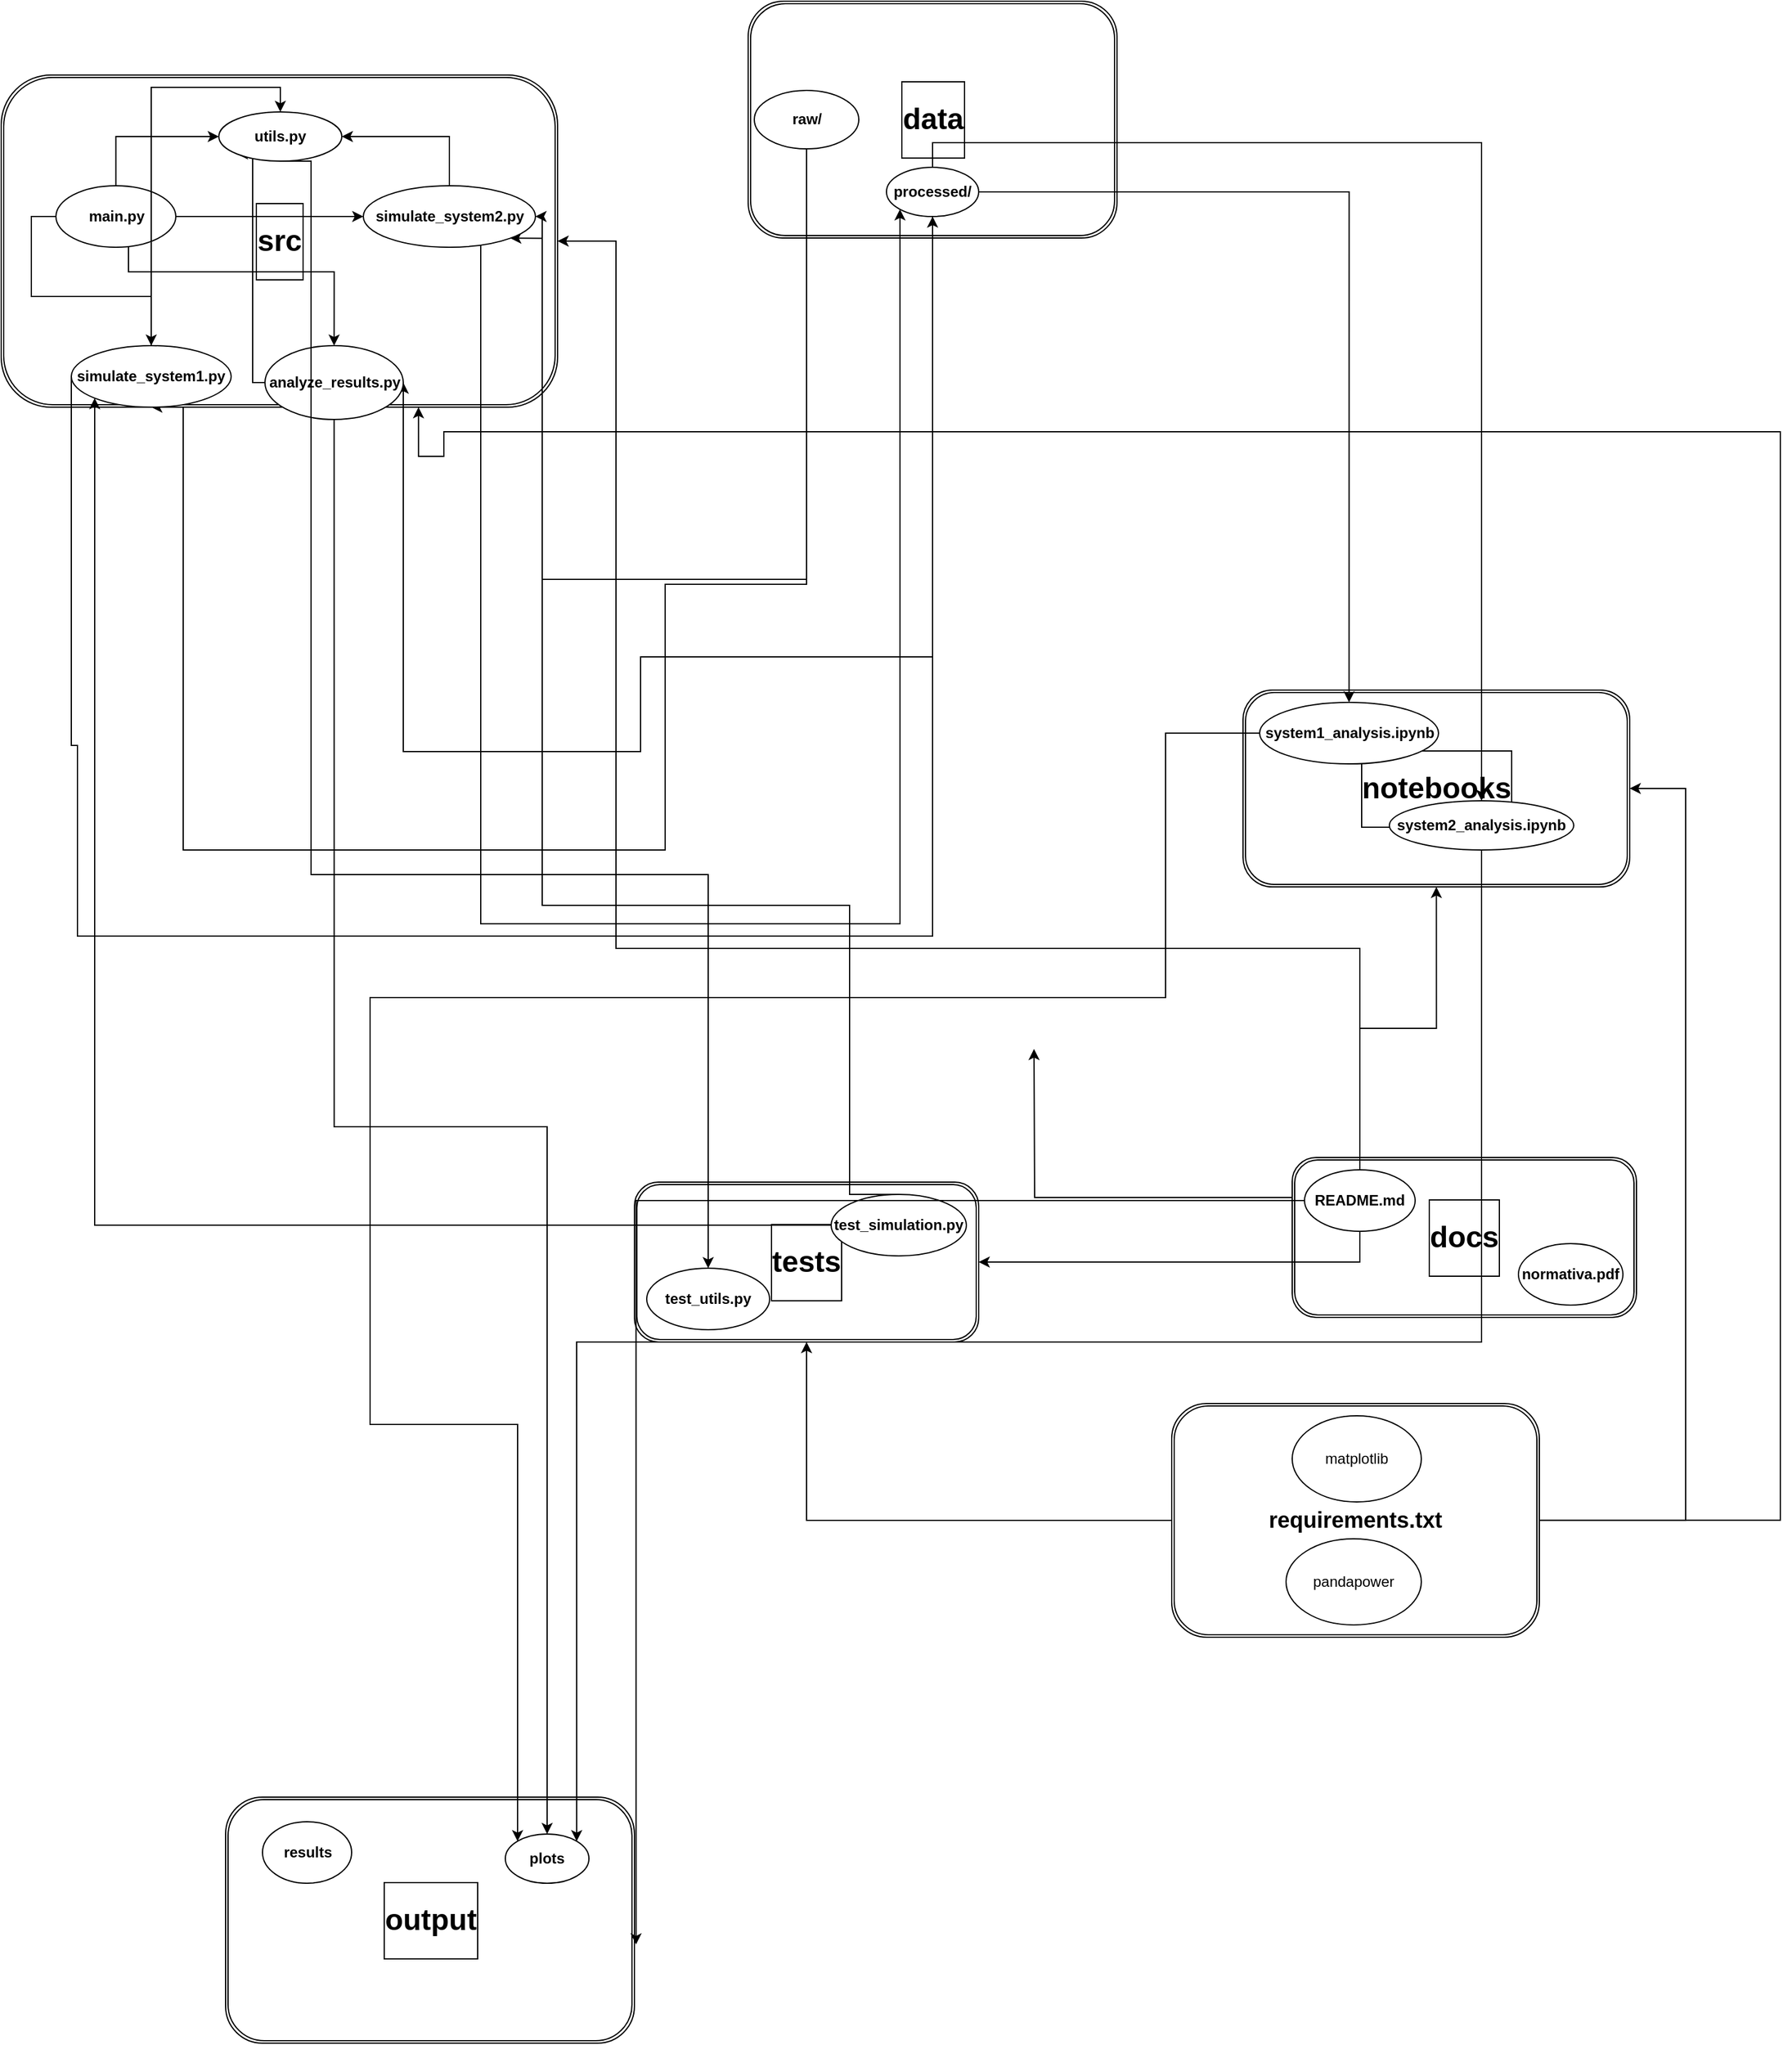 <mxfile version="24.5.3" type="device">
  <diagram name="Página-1" id="ODdA3_kuqzCvujFI-W2R">
    <mxGraphModel dx="2442" dy="2198" grid="1" gridSize="10" guides="1" tooltips="1" connect="1" arrows="1" fold="1" page="1" pageScale="1" pageWidth="827" pageHeight="1169" math="0" shadow="0">
      <root>
        <mxCell id="0" />
        <mxCell id="1" parent="0" />
        <mxCell id="9ZyespkmRvrEI_CUxww9-3" value="&lt;h1 style=&quot;line-height: 120%;&quot;&gt;src&lt;/h1&gt;" style="shape=ext;double=1;rounded=1;whiteSpace=wrap;html=1;fillStyle=hatch;labelBackgroundColor=default;labelBorderColor=default;textShadow=0;" vertex="1" parent="1">
          <mxGeometry x="-10" y="-250" width="452.5" height="270" as="geometry" />
        </mxCell>
        <mxCell id="9ZyespkmRvrEI_CUxww9-8" value="&lt;h1&gt;data&lt;/h1&gt;" style="shape=ext;double=1;rounded=1;whiteSpace=wrap;html=1;fillStyle=hatch;labelBackgroundColor=default;labelBorderColor=default;" vertex="1" parent="1">
          <mxGeometry x="597.5" y="-310" width="300" height="192.5" as="geometry" />
        </mxCell>
        <mxCell id="9ZyespkmRvrEI_CUxww9-9" value="&lt;h1&gt;tests&lt;/h1&gt;" style="shape=ext;double=1;rounded=1;whiteSpace=wrap;html=1;fillStyle=hatch;labelBackgroundColor=default;labelBorderColor=default;" vertex="1" parent="1">
          <mxGeometry x="505" y="650" width="280" height="130" as="geometry" />
        </mxCell>
        <mxCell id="9ZyespkmRvrEI_CUxww9-80" style="edgeStyle=orthogonalEdgeStyle;rounded=0;orthogonalLoop=1;jettySize=auto;html=1;exitX=0;exitY=0.25;exitDx=0;exitDy=0;" edge="1" parent="1" source="9ZyespkmRvrEI_CUxww9-10">
          <mxGeometry relative="1" as="geometry">
            <mxPoint x="830" y="541.769" as="targetPoint" />
          </mxGeometry>
        </mxCell>
        <mxCell id="9ZyespkmRvrEI_CUxww9-10" value="&lt;h1&gt;docs&lt;/h1&gt;" style="shape=ext;double=1;rounded=1;whiteSpace=wrap;html=1;fillStyle=hatch;labelBackgroundColor=default;labelBorderColor=default;" vertex="1" parent="1">
          <mxGeometry x="1040" y="630" width="280" height="130" as="geometry" />
        </mxCell>
        <mxCell id="9ZyespkmRvrEI_CUxww9-12" value="&lt;h1&gt;output&lt;/h1&gt;" style="shape=ext;double=1;rounded=1;whiteSpace=wrap;html=1;fillStyle=hatch;labelBackgroundColor=default;labelBorderColor=default;" vertex="1" parent="1">
          <mxGeometry x="172.5" y="1150" width="332.5" height="200" as="geometry" />
        </mxCell>
        <mxCell id="9ZyespkmRvrEI_CUxww9-13" value="&lt;h1&gt;notebooks&lt;/h1&gt;" style="shape=ext;double=1;rounded=1;whiteSpace=wrap;html=1;fillStyle=hatch;labelBackgroundColor=default;labelBorderColor=default;" vertex="1" parent="1">
          <mxGeometry x="1000" y="250" width="314.5" height="160" as="geometry" />
        </mxCell>
        <mxCell id="9ZyespkmRvrEI_CUxww9-15" value="plots" style="ellipse;whiteSpace=wrap;html=1;fontStyle=1" vertex="1" parent="1">
          <mxGeometry x="400" y="1180" width="68" height="40" as="geometry" />
        </mxCell>
        <mxCell id="9ZyespkmRvrEI_CUxww9-16" value="&lt;b&gt;results&lt;/b&gt;" style="ellipse;whiteSpace=wrap;html=1;" vertex="1" parent="1">
          <mxGeometry x="202.5" y="1170" width="72.5" height="50" as="geometry" />
        </mxCell>
        <mxCell id="9ZyespkmRvrEI_CUxww9-68" style="edgeStyle=orthogonalEdgeStyle;rounded=0;orthogonalLoop=1;jettySize=auto;html=1;entryX=1;entryY=0.5;entryDx=0;entryDy=0;" edge="1" parent="1" source="9ZyespkmRvrEI_CUxww9-17" target="9ZyespkmRvrEI_CUxww9-40">
          <mxGeometry relative="1" as="geometry">
            <Array as="points">
              <mxPoint x="510" y="223" />
              <mxPoint x="510" y="300" />
            </Array>
          </mxGeometry>
        </mxCell>
        <mxCell id="9ZyespkmRvrEI_CUxww9-72" style="edgeStyle=orthogonalEdgeStyle;rounded=0;orthogonalLoop=1;jettySize=auto;html=1;exitX=1;exitY=0.5;exitDx=0;exitDy=0;entryX=0.5;entryY=0;entryDx=0;entryDy=0;" edge="1" parent="1" source="9ZyespkmRvrEI_CUxww9-17" target="9ZyespkmRvrEI_CUxww9-33">
          <mxGeometry relative="1" as="geometry" />
        </mxCell>
        <mxCell id="9ZyespkmRvrEI_CUxww9-73" style="edgeStyle=orthogonalEdgeStyle;rounded=0;orthogonalLoop=1;jettySize=auto;html=1;exitX=0.5;exitY=0;exitDx=0;exitDy=0;" edge="1" parent="1" source="9ZyespkmRvrEI_CUxww9-17" target="9ZyespkmRvrEI_CUxww9-34">
          <mxGeometry relative="1" as="geometry" />
        </mxCell>
        <mxCell id="9ZyespkmRvrEI_CUxww9-17" value="&lt;b&gt;processed/&lt;/b&gt;" style="ellipse;whiteSpace=wrap;html=1;" vertex="1" parent="1">
          <mxGeometry x="710" y="-175" width="75" height="40" as="geometry" />
        </mxCell>
        <mxCell id="9ZyespkmRvrEI_CUxww9-61" style="edgeStyle=orthogonalEdgeStyle;rounded=0;orthogonalLoop=1;jettySize=auto;html=1;entryX=1;entryY=0.5;entryDx=0;entryDy=0;" edge="1" parent="1" source="9ZyespkmRvrEI_CUxww9-19" target="9ZyespkmRvrEI_CUxww9-38">
          <mxGeometry relative="1" as="geometry">
            <Array as="points">
              <mxPoint x="430" y="160" />
            </Array>
          </mxGeometry>
        </mxCell>
        <mxCell id="9ZyespkmRvrEI_CUxww9-62" style="edgeStyle=orthogonalEdgeStyle;rounded=0;orthogonalLoop=1;jettySize=auto;html=1;entryX=0.5;entryY=1;entryDx=0;entryDy=0;" edge="1" parent="1" source="9ZyespkmRvrEI_CUxww9-19" target="9ZyespkmRvrEI_CUxww9-39">
          <mxGeometry relative="1" as="geometry">
            <mxPoint x="520" y="360" as="targetPoint" />
            <Array as="points">
              <mxPoint x="530" y="164" />
              <mxPoint x="530" y="380" />
              <mxPoint x="138" y="380" />
            </Array>
          </mxGeometry>
        </mxCell>
        <mxCell id="9ZyespkmRvrEI_CUxww9-19" value="raw/" style="ellipse;whiteSpace=wrap;html=1;fontStyle=1" vertex="1" parent="1">
          <mxGeometry x="602.5" y="-237.5" width="85" height="47.5" as="geometry" />
        </mxCell>
        <mxCell id="9ZyespkmRvrEI_CUxww9-44" style="edgeStyle=orthogonalEdgeStyle;rounded=0;orthogonalLoop=1;jettySize=auto;html=1;" edge="1" parent="1" source="9ZyespkmRvrEI_CUxww9-21" target="9ZyespkmRvrEI_CUxww9-38">
          <mxGeometry relative="1" as="geometry" />
        </mxCell>
        <mxCell id="9ZyespkmRvrEI_CUxww9-53" style="edgeStyle=orthogonalEdgeStyle;rounded=0;orthogonalLoop=1;jettySize=auto;html=1;entryX=0.5;entryY=0;entryDx=0;entryDy=0;" edge="1" parent="1" source="9ZyespkmRvrEI_CUxww9-21" target="9ZyespkmRvrEI_CUxww9-40">
          <mxGeometry relative="1" as="geometry">
            <Array as="points">
              <mxPoint x="93.5" y="-90" />
              <mxPoint x="260.5" y="-90" />
            </Array>
          </mxGeometry>
        </mxCell>
        <mxCell id="9ZyespkmRvrEI_CUxww9-54" style="edgeStyle=orthogonalEdgeStyle;rounded=0;orthogonalLoop=1;jettySize=auto;html=1;exitX=0;exitY=0.5;exitDx=0;exitDy=0;entryX=0.5;entryY=0;entryDx=0;entryDy=0;" edge="1" parent="1" source="9ZyespkmRvrEI_CUxww9-21" target="9ZyespkmRvrEI_CUxww9-39">
          <mxGeometry relative="1" as="geometry" />
        </mxCell>
        <mxCell id="9ZyespkmRvrEI_CUxww9-60" value="" style="edgeStyle=orthogonalEdgeStyle;rounded=0;orthogonalLoop=1;jettySize=auto;html=1;entryX=0;entryY=0.5;entryDx=0;entryDy=0;" edge="1" parent="1" source="9ZyespkmRvrEI_CUxww9-21" target="9ZyespkmRvrEI_CUxww9-41">
          <mxGeometry relative="1" as="geometry">
            <mxPoint x="132.015" y="-160" as="targetPoint" />
            <Array as="points">
              <mxPoint x="83.5" y="-200" />
            </Array>
          </mxGeometry>
        </mxCell>
        <mxCell id="9ZyespkmRvrEI_CUxww9-21" value="main.py" style="ellipse;whiteSpace=wrap;html=1;fontStyle=1" vertex="1" parent="1">
          <mxGeometry x="34.5" y="-160" width="97.5" height="50" as="geometry" />
        </mxCell>
        <mxCell id="9ZyespkmRvrEI_CUxww9-24" value="normativa.pdf" style="ellipse;whiteSpace=wrap;html=1;fontStyle=1" vertex="1" parent="1">
          <mxGeometry x="1224" y="700" width="85" height="50" as="geometry" />
        </mxCell>
        <mxCell id="9ZyespkmRvrEI_CUxww9-79" style="edgeStyle=orthogonalEdgeStyle;rounded=0;orthogonalLoop=1;jettySize=auto;html=1;exitX=0.5;exitY=0;exitDx=0;exitDy=0;entryX=0.5;entryY=1;entryDx=0;entryDy=0;" edge="1" parent="1" source="9ZyespkmRvrEI_CUxww9-25" target="9ZyespkmRvrEI_CUxww9-13">
          <mxGeometry relative="1" as="geometry" />
        </mxCell>
        <mxCell id="9ZyespkmRvrEI_CUxww9-81" style="edgeStyle=orthogonalEdgeStyle;rounded=0;orthogonalLoop=1;jettySize=auto;html=1;exitX=0.5;exitY=1;exitDx=0;exitDy=0;entryX=1;entryY=0.5;entryDx=0;entryDy=0;" edge="1" parent="1" source="9ZyespkmRvrEI_CUxww9-25" target="9ZyespkmRvrEI_CUxww9-9">
          <mxGeometry relative="1" as="geometry" />
        </mxCell>
        <mxCell id="9ZyespkmRvrEI_CUxww9-83" style="edgeStyle=orthogonalEdgeStyle;rounded=0;orthogonalLoop=1;jettySize=auto;html=1;exitX=0.5;exitY=0;exitDx=0;exitDy=0;entryX=1;entryY=0.5;entryDx=0;entryDy=0;" edge="1" parent="1" source="9ZyespkmRvrEI_CUxww9-25" target="9ZyespkmRvrEI_CUxww9-3">
          <mxGeometry relative="1" as="geometry">
            <Array as="points">
              <mxPoint x="906" y="460" />
              <mxPoint x="490" y="460" />
              <mxPoint x="490" y="195" />
            </Array>
          </mxGeometry>
        </mxCell>
        <mxCell id="9ZyespkmRvrEI_CUxww9-25" value="README.md" style="ellipse;whiteSpace=wrap;html=1;fontStyle=1" vertex="1" parent="1">
          <mxGeometry x="1050" y="640" width="90" height="50" as="geometry" />
        </mxCell>
        <mxCell id="9ZyespkmRvrEI_CUxww9-31" value="test_utils.py" style="ellipse;whiteSpace=wrap;html=1;fontStyle=1" vertex="1" parent="1">
          <mxGeometry x="515" y="720" width="100" height="50" as="geometry" />
        </mxCell>
        <mxCell id="9ZyespkmRvrEI_CUxww9-76" style="edgeStyle=orthogonalEdgeStyle;rounded=0;orthogonalLoop=1;jettySize=auto;html=1;exitX=0.5;exitY=0;exitDx=0;exitDy=0;entryX=1;entryY=1;entryDx=0;entryDy=0;" edge="1" parent="1" source="9ZyespkmRvrEI_CUxww9-32" target="9ZyespkmRvrEI_CUxww9-38">
          <mxGeometry relative="1" as="geometry">
            <Array as="points">
              <mxPoint x="680" y="660" />
              <mxPoint x="680" y="425" />
              <mxPoint x="430" y="425" />
            </Array>
          </mxGeometry>
        </mxCell>
        <mxCell id="9ZyespkmRvrEI_CUxww9-77" style="edgeStyle=orthogonalEdgeStyle;rounded=0;orthogonalLoop=1;jettySize=auto;html=1;exitX=0;exitY=0.5;exitDx=0;exitDy=0;entryX=0;entryY=1;entryDx=0;entryDy=0;" edge="1" parent="1" source="9ZyespkmRvrEI_CUxww9-32" target="9ZyespkmRvrEI_CUxww9-39">
          <mxGeometry relative="1" as="geometry" />
        </mxCell>
        <mxCell id="9ZyespkmRvrEI_CUxww9-32" value="test_simulation.py" style="ellipse;whiteSpace=wrap;html=1;fontStyle=1" vertex="1" parent="1">
          <mxGeometry x="665" y="660" width="110" height="50" as="geometry" />
        </mxCell>
        <mxCell id="9ZyespkmRvrEI_CUxww9-75" style="edgeStyle=orthogonalEdgeStyle;rounded=0;orthogonalLoop=1;jettySize=auto;html=1;entryX=0;entryY=0;entryDx=0;entryDy=0;" edge="1" parent="1" source="9ZyespkmRvrEI_CUxww9-33" target="9ZyespkmRvrEI_CUxww9-15">
          <mxGeometry relative="1" as="geometry">
            <mxPoint x="790" y="570" as="targetPoint" />
            <Array as="points">
              <mxPoint x="937" y="285" />
              <mxPoint x="937" y="500" />
              <mxPoint x="290" y="500" />
              <mxPoint x="290" y="847" />
            </Array>
          </mxGeometry>
        </mxCell>
        <mxCell id="9ZyespkmRvrEI_CUxww9-33" value="system1_analysis.ipynb" style="ellipse;whiteSpace=wrap;html=1;fontStyle=1" vertex="1" parent="1">
          <mxGeometry x="1013.5" y="260" width="145.5" height="50" as="geometry" />
        </mxCell>
        <mxCell id="9ZyespkmRvrEI_CUxww9-74" style="edgeStyle=orthogonalEdgeStyle;rounded=0;orthogonalLoop=1;jettySize=auto;html=1;exitX=0.5;exitY=1;exitDx=0;exitDy=0;entryX=1;entryY=0;entryDx=0;entryDy=0;" edge="1" parent="1" source="9ZyespkmRvrEI_CUxww9-34" target="9ZyespkmRvrEI_CUxww9-15">
          <mxGeometry relative="1" as="geometry" />
        </mxCell>
        <mxCell id="9ZyespkmRvrEI_CUxww9-34" value="system2_analysis.ipynb" style="ellipse;whiteSpace=wrap;html=1;fontStyle=1" vertex="1" parent="1">
          <mxGeometry x="1119" y="340" width="150" height="40" as="geometry" />
        </mxCell>
        <mxCell id="9ZyespkmRvrEI_CUxww9-65" style="edgeStyle=orthogonalEdgeStyle;rounded=0;orthogonalLoop=1;jettySize=auto;html=1;entryX=0;entryY=1;entryDx=0;entryDy=0;" edge="1" parent="1" source="9ZyespkmRvrEI_CUxww9-38" target="9ZyespkmRvrEI_CUxww9-17">
          <mxGeometry relative="1" as="geometry">
            <mxPoint x="440" y="440" as="targetPoint" />
            <Array as="points">
              <mxPoint x="380" y="440" />
              <mxPoint x="721" y="440" />
            </Array>
          </mxGeometry>
        </mxCell>
        <mxCell id="9ZyespkmRvrEI_CUxww9-66" style="edgeStyle=orthogonalEdgeStyle;rounded=0;orthogonalLoop=1;jettySize=auto;html=1;exitX=0.5;exitY=0;exitDx=0;exitDy=0;entryX=1;entryY=0.5;entryDx=0;entryDy=0;" edge="1" parent="1" source="9ZyespkmRvrEI_CUxww9-38" target="9ZyespkmRvrEI_CUxww9-41">
          <mxGeometry relative="1" as="geometry" />
        </mxCell>
        <mxCell id="9ZyespkmRvrEI_CUxww9-38" value="simulate_system2.py" style="ellipse;whiteSpace=wrap;html=1;fontStyle=1" vertex="1" parent="1">
          <mxGeometry x="284.5" y="-160" width="140" height="50" as="geometry" />
        </mxCell>
        <mxCell id="9ZyespkmRvrEI_CUxww9-63" style="edgeStyle=orthogonalEdgeStyle;rounded=0;orthogonalLoop=1;jettySize=auto;html=1;exitX=0;exitY=0.5;exitDx=0;exitDy=0;entryX=0.5;entryY=1;entryDx=0;entryDy=0;" edge="1" parent="1" source="9ZyespkmRvrEI_CUxww9-39" target="9ZyespkmRvrEI_CUxww9-17">
          <mxGeometry relative="1" as="geometry">
            <mxPoint x="730" y="580" as="targetPoint" />
            <Array as="points">
              <mxPoint x="52" y="295" />
              <mxPoint x="52" y="450" />
              <mxPoint x="748" y="450" />
            </Array>
          </mxGeometry>
        </mxCell>
        <mxCell id="9ZyespkmRvrEI_CUxww9-67" style="edgeStyle=orthogonalEdgeStyle;rounded=0;orthogonalLoop=1;jettySize=auto;html=1;entryX=0.5;entryY=0;entryDx=0;entryDy=0;" edge="1" parent="1" source="9ZyespkmRvrEI_CUxww9-39" target="9ZyespkmRvrEI_CUxww9-41">
          <mxGeometry relative="1" as="geometry">
            <mxPoint x="112.5" y="-300" as="targetPoint" />
          </mxGeometry>
        </mxCell>
        <mxCell id="9ZyespkmRvrEI_CUxww9-39" value="simulate_system1.py" style="ellipse;whiteSpace=wrap;html=1;fontStyle=1" vertex="1" parent="1">
          <mxGeometry x="47" y="-30" width="130" height="50" as="geometry" />
        </mxCell>
        <mxCell id="9ZyespkmRvrEI_CUxww9-69" style="edgeStyle=orthogonalEdgeStyle;rounded=0;orthogonalLoop=1;jettySize=auto;html=1;exitX=0.5;exitY=1;exitDx=0;exitDy=0;entryX=0.5;entryY=0;entryDx=0;entryDy=0;" edge="1" parent="1" source="9ZyespkmRvrEI_CUxww9-40" target="9ZyespkmRvrEI_CUxww9-15">
          <mxGeometry relative="1" as="geometry" />
        </mxCell>
        <mxCell id="9ZyespkmRvrEI_CUxww9-71" style="edgeStyle=orthogonalEdgeStyle;rounded=0;orthogonalLoop=1;jettySize=auto;html=1;exitX=0;exitY=0.5;exitDx=0;exitDy=0;entryX=0;entryY=1;entryDx=0;entryDy=0;" edge="1" parent="1" source="9ZyespkmRvrEI_CUxww9-40" target="9ZyespkmRvrEI_CUxww9-41">
          <mxGeometry relative="1" as="geometry">
            <Array as="points">
              <mxPoint x="194.5" />
              <mxPoint x="194.5" y="-186" />
            </Array>
          </mxGeometry>
        </mxCell>
        <mxCell id="9ZyespkmRvrEI_CUxww9-40" value="analyze_results.py" style="ellipse;whiteSpace=wrap;html=1;fontStyle=1" vertex="1" parent="1">
          <mxGeometry x="204.5" y="-30" width="112.5" height="60" as="geometry" />
        </mxCell>
        <mxCell id="9ZyespkmRvrEI_CUxww9-78" style="edgeStyle=orthogonalEdgeStyle;rounded=0;orthogonalLoop=1;jettySize=auto;html=1;exitX=0.5;exitY=1;exitDx=0;exitDy=0;entryX=0.5;entryY=0;entryDx=0;entryDy=0;" edge="1" parent="1" source="9ZyespkmRvrEI_CUxww9-41" target="9ZyespkmRvrEI_CUxww9-31">
          <mxGeometry relative="1" as="geometry">
            <Array as="points">
              <mxPoint x="242" y="400" />
              <mxPoint x="565" y="400" />
            </Array>
          </mxGeometry>
        </mxCell>
        <mxCell id="9ZyespkmRvrEI_CUxww9-41" value="utils.py" style="ellipse;whiteSpace=wrap;html=1;fontStyle=1" vertex="1" parent="1">
          <mxGeometry x="167" y="-220" width="100" height="40" as="geometry" />
        </mxCell>
        <mxCell id="9ZyespkmRvrEI_CUxww9-82" style="edgeStyle=orthogonalEdgeStyle;rounded=0;orthogonalLoop=1;jettySize=auto;html=1;exitX=0;exitY=0.5;exitDx=0;exitDy=0;entryX=1.004;entryY=0.599;entryDx=0;entryDy=0;entryPerimeter=0;" edge="1" parent="1" source="9ZyespkmRvrEI_CUxww9-25" target="9ZyespkmRvrEI_CUxww9-12">
          <mxGeometry relative="1" as="geometry" />
        </mxCell>
        <mxCell id="9ZyespkmRvrEI_CUxww9-87" style="edgeStyle=orthogonalEdgeStyle;rounded=0;orthogonalLoop=1;jettySize=auto;html=1;entryX=1;entryY=0.5;entryDx=0;entryDy=0;" edge="1" parent="1" target="9ZyespkmRvrEI_CUxww9-13">
          <mxGeometry relative="1" as="geometry">
            <mxPoint x="1200" y="920" as="sourcePoint" />
            <mxPoint x="1355.5" y="330" as="targetPoint" />
            <Array as="points">
              <mxPoint x="1200" y="925" />
              <mxPoint x="1360" y="925" />
              <mxPoint x="1360" y="330" />
            </Array>
          </mxGeometry>
        </mxCell>
        <mxCell id="9ZyespkmRvrEI_CUxww9-88" style="edgeStyle=orthogonalEdgeStyle;rounded=0;orthogonalLoop=1;jettySize=auto;html=1;entryX=0.5;entryY=1;entryDx=0;entryDy=0;" edge="1" parent="1" source="9ZyespkmRvrEI_CUxww9-84" target="9ZyespkmRvrEI_CUxww9-9">
          <mxGeometry relative="1" as="geometry" />
        </mxCell>
        <mxCell id="9ZyespkmRvrEI_CUxww9-89" style="edgeStyle=orthogonalEdgeStyle;rounded=0;orthogonalLoop=1;jettySize=auto;html=1;entryX=0.75;entryY=1;entryDx=0;entryDy=0;" edge="1" parent="1" target="9ZyespkmRvrEI_CUxww9-3">
          <mxGeometry relative="1" as="geometry">
            <mxPoint x="375.187" y="60.19" as="targetPoint" />
            <mxPoint x="1235.73" y="924.92" as="sourcePoint" />
            <Array as="points">
              <mxPoint x="1437" y="925" />
              <mxPoint x="1437" y="40" />
              <mxPoint x="350" y="40" />
              <mxPoint x="350" y="60" />
              <mxPoint x="329" y="60" />
            </Array>
          </mxGeometry>
        </mxCell>
        <mxCell id="9ZyespkmRvrEI_CUxww9-84" value="&lt;h2&gt;requirements.txt&lt;/h2&gt;" style="shape=ext;double=1;rounded=1;whiteSpace=wrap;html=1;labelBackgroundColor=default;" vertex="1" parent="1">
          <mxGeometry x="942" y="830" width="299" height="190" as="geometry" />
        </mxCell>
        <mxCell id="9ZyespkmRvrEI_CUxww9-90" value="pandapower" style="ellipse;whiteSpace=wrap;html=1;" vertex="1" parent="1">
          <mxGeometry x="1035" y="940" width="110" height="70" as="geometry" />
        </mxCell>
        <mxCell id="9ZyespkmRvrEI_CUxww9-91" value="matplotlib" style="ellipse;whiteSpace=wrap;html=1;" vertex="1" parent="1">
          <mxGeometry x="1040" y="840" width="105" height="70" as="geometry" />
        </mxCell>
      </root>
    </mxGraphModel>
  </diagram>
</mxfile>
